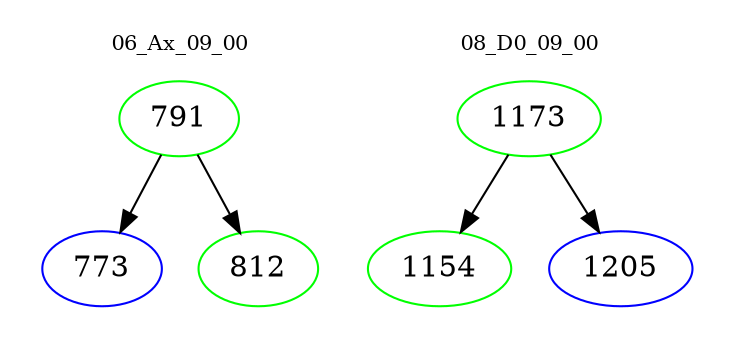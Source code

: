 digraph{
subgraph cluster_0 {
color = white
label = "06_Ax_09_00";
fontsize=10;
T0_791 [label="791", color="green"]
T0_791 -> T0_773 [color="black"]
T0_773 [label="773", color="blue"]
T0_791 -> T0_812 [color="black"]
T0_812 [label="812", color="green"]
}
subgraph cluster_1 {
color = white
label = "08_D0_09_00";
fontsize=10;
T1_1173 [label="1173", color="green"]
T1_1173 -> T1_1154 [color="black"]
T1_1154 [label="1154", color="green"]
T1_1173 -> T1_1205 [color="black"]
T1_1205 [label="1205", color="blue"]
}
}
